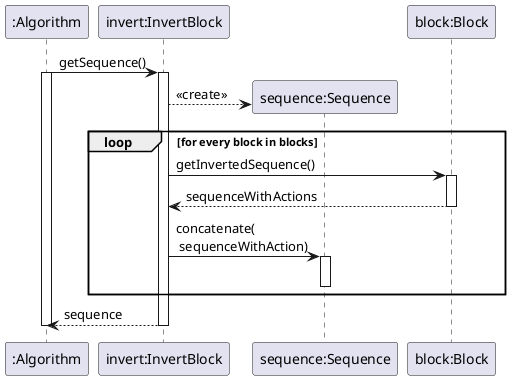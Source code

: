 @startuml compile_invert_twice_block

":Algorithm" -> "invert:InvertBlock": getSequence()
activate ":Algorithm"
Activate "invert:InvertBlock"
Create "sequence:Sequence"
"invert:InvertBlock" --> "sequence:Sequence": <<create>>


loop for every block in blocks
    "invert:InvertBlock" -> "block:Block": getInvertedSequence()
    activate "block:Block"
    return sequenceWithActions
    "invert:InvertBlock" -> "sequence:Sequence": concatenate(\n sequenceWithAction)
    activate "sequence:Sequence"
    deactivate "sequence:Sequence"
end

return sequence
deactivate ":Algorithm"


@enduml
